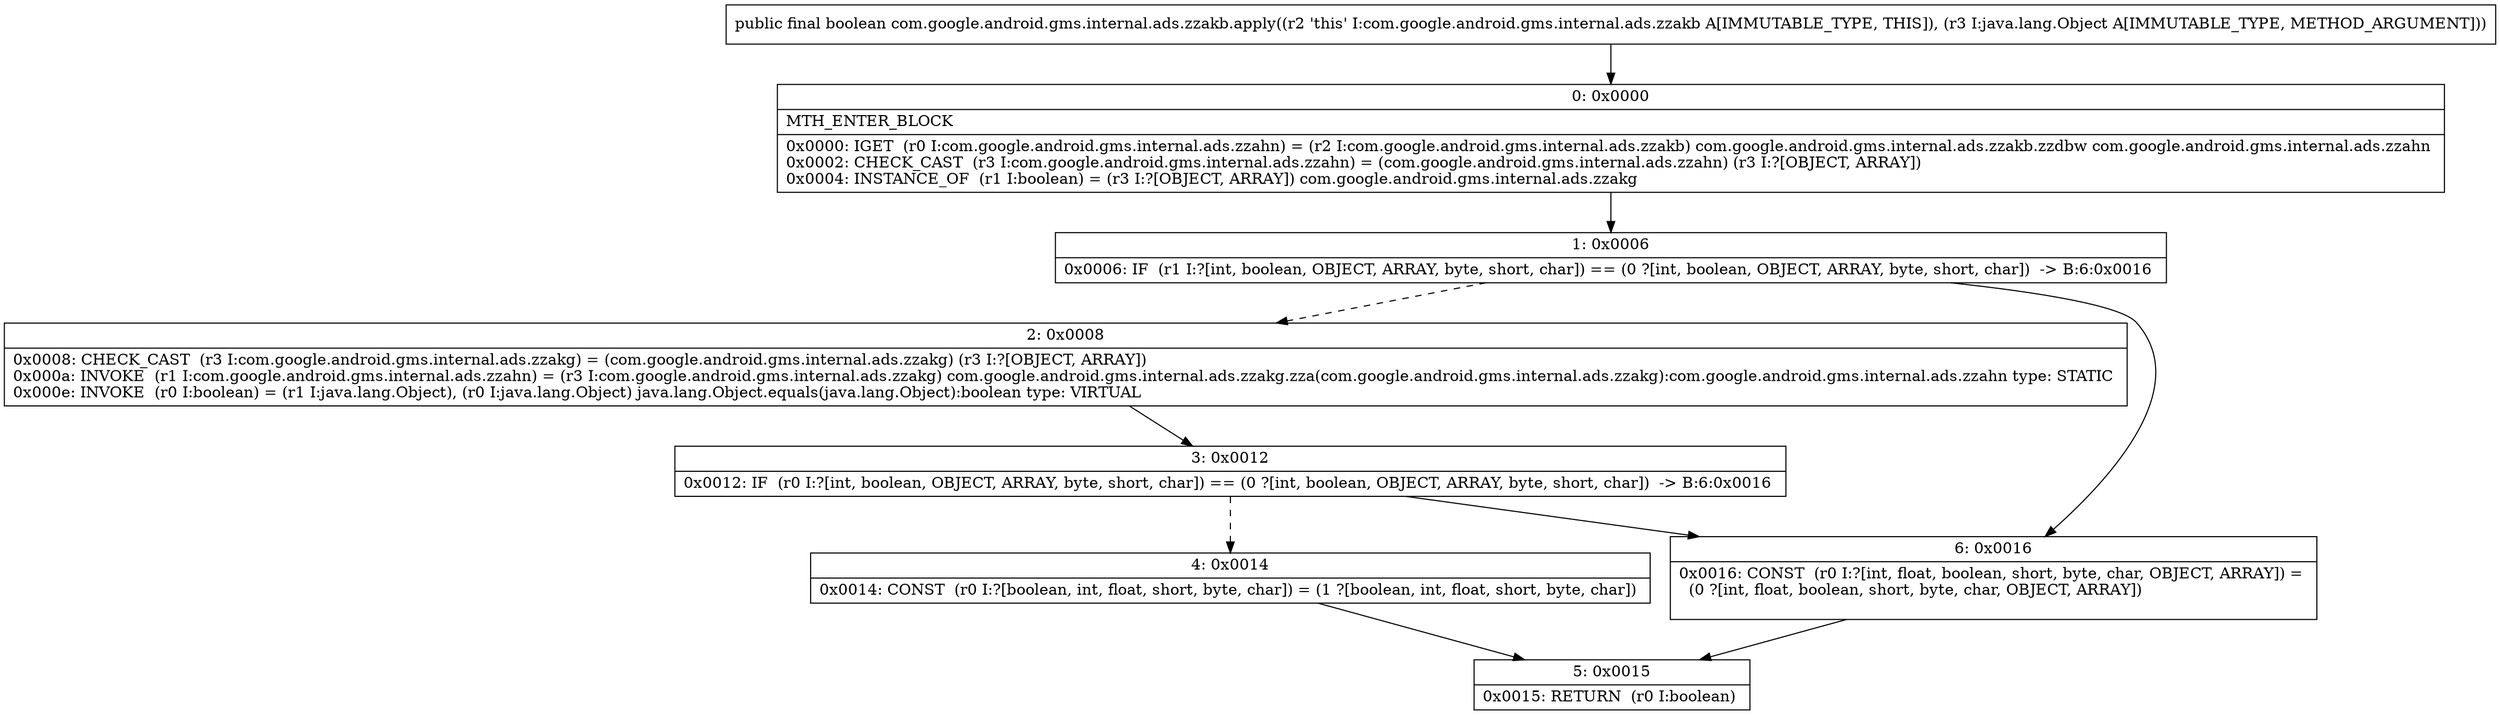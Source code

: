digraph "CFG forcom.google.android.gms.internal.ads.zzakb.apply(Ljava\/lang\/Object;)Z" {
Node_0 [shape=record,label="{0\:\ 0x0000|MTH_ENTER_BLOCK\l|0x0000: IGET  (r0 I:com.google.android.gms.internal.ads.zzahn) = (r2 I:com.google.android.gms.internal.ads.zzakb) com.google.android.gms.internal.ads.zzakb.zzdbw com.google.android.gms.internal.ads.zzahn \l0x0002: CHECK_CAST  (r3 I:com.google.android.gms.internal.ads.zzahn) = (com.google.android.gms.internal.ads.zzahn) (r3 I:?[OBJECT, ARRAY]) \l0x0004: INSTANCE_OF  (r1 I:boolean) = (r3 I:?[OBJECT, ARRAY]) com.google.android.gms.internal.ads.zzakg \l}"];
Node_1 [shape=record,label="{1\:\ 0x0006|0x0006: IF  (r1 I:?[int, boolean, OBJECT, ARRAY, byte, short, char]) == (0 ?[int, boolean, OBJECT, ARRAY, byte, short, char])  \-\> B:6:0x0016 \l}"];
Node_2 [shape=record,label="{2\:\ 0x0008|0x0008: CHECK_CAST  (r3 I:com.google.android.gms.internal.ads.zzakg) = (com.google.android.gms.internal.ads.zzakg) (r3 I:?[OBJECT, ARRAY]) \l0x000a: INVOKE  (r1 I:com.google.android.gms.internal.ads.zzahn) = (r3 I:com.google.android.gms.internal.ads.zzakg) com.google.android.gms.internal.ads.zzakg.zza(com.google.android.gms.internal.ads.zzakg):com.google.android.gms.internal.ads.zzahn type: STATIC \l0x000e: INVOKE  (r0 I:boolean) = (r1 I:java.lang.Object), (r0 I:java.lang.Object) java.lang.Object.equals(java.lang.Object):boolean type: VIRTUAL \l}"];
Node_3 [shape=record,label="{3\:\ 0x0012|0x0012: IF  (r0 I:?[int, boolean, OBJECT, ARRAY, byte, short, char]) == (0 ?[int, boolean, OBJECT, ARRAY, byte, short, char])  \-\> B:6:0x0016 \l}"];
Node_4 [shape=record,label="{4\:\ 0x0014|0x0014: CONST  (r0 I:?[boolean, int, float, short, byte, char]) = (1 ?[boolean, int, float, short, byte, char]) \l}"];
Node_5 [shape=record,label="{5\:\ 0x0015|0x0015: RETURN  (r0 I:boolean) \l}"];
Node_6 [shape=record,label="{6\:\ 0x0016|0x0016: CONST  (r0 I:?[int, float, boolean, short, byte, char, OBJECT, ARRAY]) = \l  (0 ?[int, float, boolean, short, byte, char, OBJECT, ARRAY])\l \l}"];
MethodNode[shape=record,label="{public final boolean com.google.android.gms.internal.ads.zzakb.apply((r2 'this' I:com.google.android.gms.internal.ads.zzakb A[IMMUTABLE_TYPE, THIS]), (r3 I:java.lang.Object A[IMMUTABLE_TYPE, METHOD_ARGUMENT])) }"];
MethodNode -> Node_0;
Node_0 -> Node_1;
Node_1 -> Node_2[style=dashed];
Node_1 -> Node_6;
Node_2 -> Node_3;
Node_3 -> Node_4[style=dashed];
Node_3 -> Node_6;
Node_4 -> Node_5;
Node_6 -> Node_5;
}


